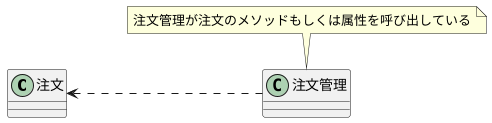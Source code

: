 @startuml UC_ロール
    left to right direction
    ' class 会社{}
    ' class 社員{}
    ' ' 会社 --> 社員:雇う >
    ' 会社 "0..1"----"従業員" 社員
    ' note top of 会社: 雇用者
    ' note top of 社員: 従業員 

    ' 会員リスト o-- 会員
    ' note right of 会員リスト
    '     会員クラスがなくて成り立つ
    ' end note

    ' パソコン "1" *-- ハードディスク
    ' note right of パソコン
    '     ハードディスクがないと成り立ちません。
    ' end note
    ' 会社 o- 社員
    ' 社員 o- あ

    left to right direction
    注文 <.. 注文管理
    note top of 注文管理
        注文管理が注文のメソッドもしくは属性を呼び出している
    end note
@enduml
